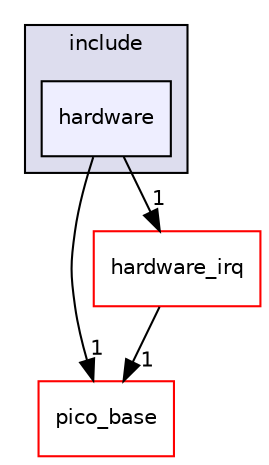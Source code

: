 digraph "hardware_gpio/include/hardware" {
  compound=true
  node [ fontsize="10", fontname="Helvetica"];
  edge [ labelfontsize="10", labelfontname="Helvetica"];
  subgraph clusterdir_72e251a528cde3b7b6359635415f74b1 {
    graph [ bgcolor="#ddddee", pencolor="black", label="include" fontname="Helvetica", fontsize="10", URL="dir_72e251a528cde3b7b6359635415f74b1.html"]
  dir_90e0cbb3f1bc68c8522114437af60317 [shape=box, label="hardware", style="filled", fillcolor="#eeeeff", pencolor="black", URL="dir_90e0cbb3f1bc68c8522114437af60317.html"];
  }
  dir_ee4ba4c32933fd9d1c9bce216e67756d [shape=box label="pico_base" fillcolor="white" style="filled" color="red" URL="dir_ee4ba4c32933fd9d1c9bce216e67756d.html"];
  dir_e78bca571b31016e4658788ba82f9ab9 [shape=box label="hardware_irq" fillcolor="white" style="filled" color="red" URL="dir_e78bca571b31016e4658788ba82f9ab9.html"];
  dir_e78bca571b31016e4658788ba82f9ab9->dir_ee4ba4c32933fd9d1c9bce216e67756d [headlabel="1", labeldistance=1.5 headhref="dir_000087_000007.html"];
  dir_90e0cbb3f1bc68c8522114437af60317->dir_ee4ba4c32933fd9d1c9bce216e67756d [headlabel="1", labeldistance=1.5 headhref="dir_000080_000007.html"];
  dir_90e0cbb3f1bc68c8522114437af60317->dir_e78bca571b31016e4658788ba82f9ab9 [headlabel="1", labeldistance=1.5 headhref="dir_000080_000087.html"];
}
